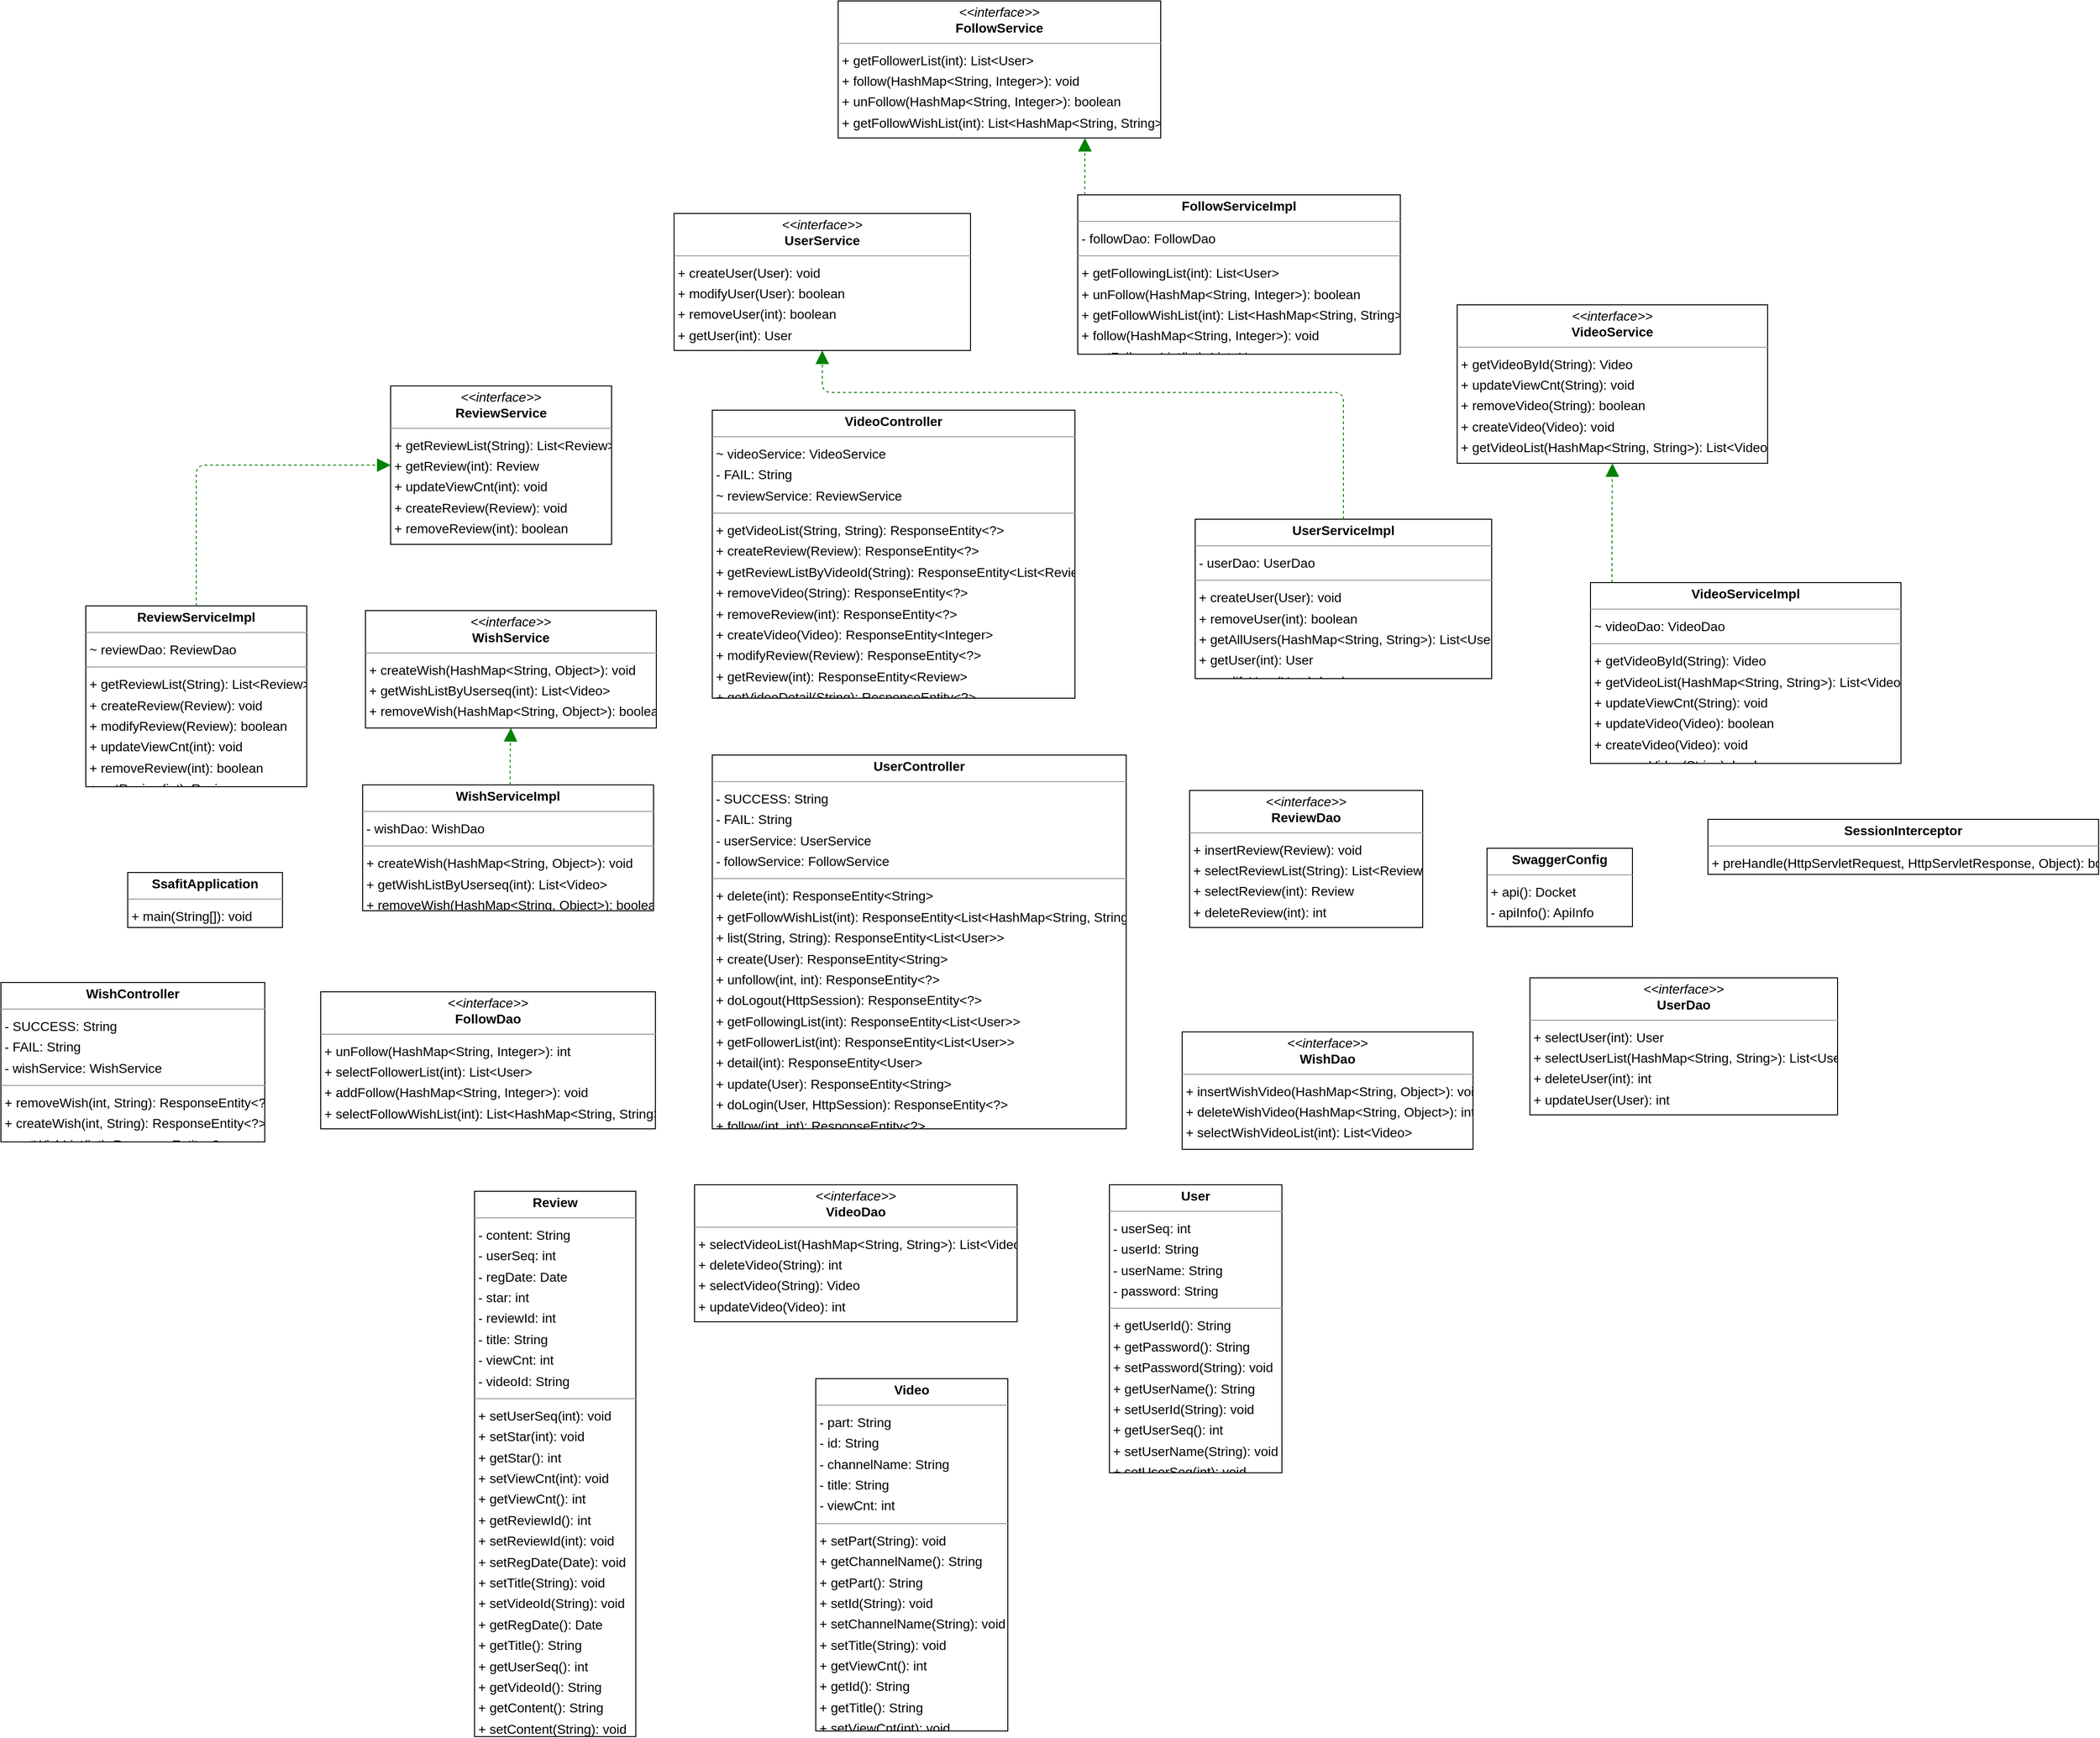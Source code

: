 <mxGraphModel dx="0" dy="0" grid="1" gridSize="10" guides="1" tooltips="1" connect="1" arrows="1" fold="1" page="0" pageScale="1" background="none" math="0" shadow="0">
  <root>
    <mxCell id="0" />
    <mxCell id="1" parent="0" />
    <mxCell id="node0" parent="1" vertex="1" value="&lt;p style=&quot;margin:0px;margin-top:4px;text-align:center;&quot;&gt;&lt;i&gt;&amp;lt;&amp;lt;interface&amp;gt;&amp;gt;&lt;/i&gt;&lt;br/&gt;&lt;b&gt;FollowDao&lt;/b&gt;&lt;/p&gt;&lt;hr size=&quot;1&quot;/&gt;&lt;p style=&quot;margin:0 0 0 4px;line-height:1.6;&quot;&gt;+ unFollow(HashMap&amp;lt;String, Integer&amp;gt;): int&lt;br/&gt;+ selectFollowerList(int): List&amp;lt;User&amp;gt;&lt;br/&gt;+ addFollow(HashMap&amp;lt;String, Integer&amp;gt;): void&lt;br/&gt;+ selectFollowWishList(int): List&amp;lt;HashMap&amp;lt;String, String&amp;gt;&amp;gt;&lt;br/&gt;+ selectFollowingList(int): List&amp;lt;User&amp;gt;&lt;/p&gt;" style="verticalAlign=top;align=left;overflow=fill;fontSize=14;fontFamily=Helvetica;html=1;rounded=0;shadow=0;comic=0;labelBackgroundColor=none;strokeWidth=1;">
      <mxGeometry x="257" y="1048" width="359" height="147" as="geometry" />
    </mxCell>
    <mxCell id="node23" parent="1" vertex="1" value="&lt;p style=&quot;margin:0px;margin-top:4px;text-align:center;&quot;&gt;&lt;i&gt;&amp;lt;&amp;lt;interface&amp;gt;&amp;gt;&lt;/i&gt;&lt;br/&gt;&lt;b&gt;FollowService&lt;/b&gt;&lt;/p&gt;&lt;hr size=&quot;1&quot;/&gt;&lt;p style=&quot;margin:0 0 0 4px;line-height:1.6;&quot;&gt;+ getFollowerList(int): List&amp;lt;User&amp;gt;&lt;br/&gt;+ follow(HashMap&amp;lt;String, Integer&amp;gt;): void&lt;br/&gt;+ unFollow(HashMap&amp;lt;String, Integer&amp;gt;): boolean&lt;br/&gt;+ getFollowWishList(int): List&amp;lt;HashMap&amp;lt;String, String&amp;gt;&amp;gt;&lt;br/&gt;+ getFollowingList(int): List&amp;lt;User&amp;gt;&lt;/p&gt;" style="verticalAlign=top;align=left;overflow=fill;fontSize=14;fontFamily=Helvetica;html=1;rounded=0;shadow=0;comic=0;labelBackgroundColor=none;strokeWidth=1;">
      <mxGeometry x="812" y="-15" width="346" height="147" as="geometry" />
    </mxCell>
    <mxCell id="node5" parent="1" vertex="1" value="&lt;p style=&quot;margin:0px;margin-top:4px;text-align:center;&quot;&gt;&lt;b&gt;FollowServiceImpl&lt;/b&gt;&lt;/p&gt;&lt;hr size=&quot;1&quot;/&gt;&lt;p style=&quot;margin:0 0 0 4px;line-height:1.6;&quot;&gt;- followDao: FollowDao&lt;/p&gt;&lt;hr size=&quot;1&quot;/&gt;&lt;p style=&quot;margin:0 0 0 4px;line-height:1.6;&quot;&gt;+ getFollowingList(int): List&amp;lt;User&amp;gt;&lt;br/&gt;+ unFollow(HashMap&amp;lt;String, Integer&amp;gt;): boolean&lt;br/&gt;+ getFollowWishList(int): List&amp;lt;HashMap&amp;lt;String, String&amp;gt;&amp;gt;&lt;br/&gt;+ follow(HashMap&amp;lt;String, Integer&amp;gt;): void&lt;br/&gt;+ getFollowerList(int): List&amp;lt;User&amp;gt;&lt;/p&gt;" style="verticalAlign=top;align=left;overflow=fill;fontSize=14;fontFamily=Helvetica;html=1;rounded=0;shadow=0;comic=0;labelBackgroundColor=none;strokeWidth=1;">
      <mxGeometry x="1069" y="193" width="346" height="171" as="geometry" />
    </mxCell>
    <mxCell id="node14" parent="1" vertex="1" value="&lt;p style=&quot;margin:0px;margin-top:4px;text-align:center;&quot;&gt;&lt;b&gt;Review&lt;/b&gt;&lt;/p&gt;&lt;hr size=&quot;1&quot;/&gt;&lt;p style=&quot;margin:0 0 0 4px;line-height:1.6;&quot;&gt;- content: String&lt;br/&gt;- userSeq: int&lt;br/&gt;- regDate: Date&lt;br/&gt;- star: int&lt;br/&gt;- reviewId: int&lt;br/&gt;- title: String&lt;br/&gt;- viewCnt: int&lt;br/&gt;- videoId: String&lt;/p&gt;&lt;hr size=&quot;1&quot;/&gt;&lt;p style=&quot;margin:0 0 0 4px;line-height:1.6;&quot;&gt;+ setUserSeq(int): void&lt;br/&gt;+ setStar(int): void&lt;br/&gt;+ getStar(): int&lt;br/&gt;+ setViewCnt(int): void&lt;br/&gt;+ getViewCnt(): int&lt;br/&gt;+ getReviewId(): int&lt;br/&gt;+ setReviewId(int): void&lt;br/&gt;+ setRegDate(Date): void&lt;br/&gt;+ setTitle(String): void&lt;br/&gt;+ setVideoId(String): void&lt;br/&gt;+ getRegDate(): Date&lt;br/&gt;+ getTitle(): String&lt;br/&gt;+ getUserSeq(): int&lt;br/&gt;+ getVideoId(): String&lt;br/&gt;+ getContent(): String&lt;br/&gt;+ setContent(String): void&lt;/p&gt;" style="verticalAlign=top;align=left;overflow=fill;fontSize=14;fontFamily=Helvetica;html=1;rounded=0;shadow=0;comic=0;labelBackgroundColor=none;strokeWidth=1;">
      <mxGeometry x="422" y="1262" width="173" height="585" as="geometry" />
    </mxCell>
    <mxCell id="node6" parent="1" vertex="1" value="&lt;p style=&quot;margin:0px;margin-top:4px;text-align:center;&quot;&gt;&lt;i&gt;&amp;lt;&amp;lt;interface&amp;gt;&amp;gt;&lt;/i&gt;&lt;br/&gt;&lt;b&gt;ReviewDao&lt;/b&gt;&lt;/p&gt;&lt;hr size=&quot;1&quot;/&gt;&lt;p style=&quot;margin:0 0 0 4px;line-height:1.6;&quot;&gt;+ insertReview(Review): void&lt;br/&gt;+ selectReviewList(String): List&amp;lt;Review&amp;gt;&lt;br/&gt;+ selectReview(int): Review&lt;br/&gt;+ deleteReview(int): int&lt;br/&gt;+ updateReview(Review): int&lt;/p&gt;" style="verticalAlign=top;align=left;overflow=fill;fontSize=14;fontFamily=Helvetica;html=1;rounded=0;shadow=0;comic=0;labelBackgroundColor=none;strokeWidth=1;">
      <mxGeometry x="1189" y="832" width="250" height="147" as="geometry" />
    </mxCell>
    <mxCell id="node9" parent="1" vertex="1" value="&lt;p style=&quot;margin:0px;margin-top:4px;text-align:center;&quot;&gt;&lt;i&gt;&amp;lt;&amp;lt;interface&amp;gt;&amp;gt;&lt;/i&gt;&lt;br/&gt;&lt;b&gt;ReviewService&lt;/b&gt;&lt;/p&gt;&lt;hr size=&quot;1&quot;/&gt;&lt;p style=&quot;margin:0 0 0 4px;line-height:1.6;&quot;&gt;+ getReviewList(String): List&amp;lt;Review&amp;gt;&lt;br/&gt;+ getReview(int): Review&lt;br/&gt;+ updateViewCnt(int): void&lt;br/&gt;+ createReview(Review): void&lt;br/&gt;+ removeReview(int): boolean&lt;br/&gt;+ modifyReview(Review): boolean&lt;/p&gt;" style="verticalAlign=top;align=left;overflow=fill;fontSize=14;fontFamily=Helvetica;html=1;rounded=0;shadow=0;comic=0;labelBackgroundColor=none;strokeWidth=1;">
      <mxGeometry x="332" y="398" width="237" height="170" as="geometry" />
    </mxCell>
    <mxCell id="node21" parent="1" vertex="1" value="&lt;p style=&quot;margin:0px;margin-top:4px;text-align:center;&quot;&gt;&lt;b&gt;ReviewServiceImpl&lt;/b&gt;&lt;/p&gt;&lt;hr size=&quot;1&quot;/&gt;&lt;p style=&quot;margin:0 0 0 4px;line-height:1.6;&quot;&gt;~ reviewDao: ReviewDao&lt;/p&gt;&lt;hr size=&quot;1&quot;/&gt;&lt;p style=&quot;margin:0 0 0 4px;line-height:1.6;&quot;&gt;+ getReviewList(String): List&amp;lt;Review&amp;gt;&lt;br/&gt;+ createReview(Review): void&lt;br/&gt;+ modifyReview(Review): boolean&lt;br/&gt;+ updateViewCnt(int): void&lt;br/&gt;+ removeReview(int): boolean&lt;br/&gt;+ getReview(int): Review&lt;/p&gt;" style="verticalAlign=top;align=left;overflow=fill;fontSize=14;fontFamily=Helvetica;html=1;rounded=0;shadow=0;comic=0;labelBackgroundColor=none;strokeWidth=1;">
      <mxGeometry x="5" y="634" width="237" height="194" as="geometry" />
    </mxCell>
    <mxCell id="node2" parent="1" vertex="1" value="&lt;p style=&quot;margin:0px;margin-top:4px;text-align:center;&quot;&gt;&lt;b&gt;SessionInterceptor&lt;/b&gt;&lt;/p&gt;&lt;hr size=&quot;1&quot;/&gt;&lt;p style=&quot;margin:0 0 0 4px;line-height:1.6;&quot;&gt;+ preHandle(HttpServletRequest, HttpServletResponse, Object): boolean&lt;/p&gt;" style="verticalAlign=top;align=left;overflow=fill;fontSize=14;fontFamily=Helvetica;html=1;rounded=0;shadow=0;comic=0;labelBackgroundColor=none;strokeWidth=1;">
      <mxGeometry x="1745" y="863" width="419" height="59" as="geometry" />
    </mxCell>
    <mxCell id="node18" parent="1" vertex="1" value="&lt;p style=&quot;margin:0px;margin-top:4px;text-align:center;&quot;&gt;&lt;b&gt;SsafitApplication&lt;/b&gt;&lt;/p&gt;&lt;hr size=&quot;1&quot;/&gt;&lt;p style=&quot;margin:0 0 0 4px;line-height:1.6;&quot;&gt;+ main(String[]): void&lt;/p&gt;" style="verticalAlign=top;align=left;overflow=fill;fontSize=14;fontFamily=Helvetica;html=1;rounded=0;shadow=0;comic=0;labelBackgroundColor=none;strokeWidth=1;">
      <mxGeometry x="50" y="920" width="166" height="59" as="geometry" />
    </mxCell>
    <mxCell id="node12" parent="1" vertex="1" value="&lt;p style=&quot;margin:0px;margin-top:4px;text-align:center;&quot;&gt;&lt;b&gt;SwaggerConfig&lt;/b&gt;&lt;/p&gt;&lt;hr size=&quot;1&quot;/&gt;&lt;p style=&quot;margin:0 0 0 4px;line-height:1.6;&quot;&gt;+ api(): Docket&lt;br/&gt;- apiInfo(): ApiInfo&lt;/p&gt;" style="verticalAlign=top;align=left;overflow=fill;fontSize=14;fontFamily=Helvetica;html=1;rounded=0;shadow=0;comic=0;labelBackgroundColor=none;strokeWidth=1;">
      <mxGeometry x="1508" y="894" width="156" height="84" as="geometry" />
    </mxCell>
    <mxCell id="node19" parent="1" vertex="1" value="&lt;p style=&quot;margin:0px;margin-top:4px;text-align:center;&quot;&gt;&lt;b&gt;User&lt;/b&gt;&lt;/p&gt;&lt;hr size=&quot;1&quot;/&gt;&lt;p style=&quot;margin:0 0 0 4px;line-height:1.6;&quot;&gt;- userSeq: int&lt;br/&gt;- userId: String&lt;br/&gt;- userName: String&lt;br/&gt;- password: String&lt;/p&gt;&lt;hr size=&quot;1&quot;/&gt;&lt;p style=&quot;margin:0 0 0 4px;line-height:1.6;&quot;&gt;+ getUserId(): String&lt;br/&gt;+ getPassword(): String&lt;br/&gt;+ setPassword(String): void&lt;br/&gt;+ getUserName(): String&lt;br/&gt;+ setUserId(String): void&lt;br/&gt;+ getUserSeq(): int&lt;br/&gt;+ setUserName(String): void&lt;br/&gt;+ setUserSeq(int): void&lt;/p&gt;" style="verticalAlign=top;align=left;overflow=fill;fontSize=14;fontFamily=Helvetica;html=1;rounded=0;shadow=0;comic=0;labelBackgroundColor=none;strokeWidth=1;">
      <mxGeometry x="1103" y="1255" width="185" height="309" as="geometry" />
    </mxCell>
    <mxCell id="node22" parent="1" vertex="1" value="&lt;p style=&quot;margin:0px;margin-top:4px;text-align:center;&quot;&gt;&lt;b&gt;UserController&lt;/b&gt;&lt;/p&gt;&lt;hr size=&quot;1&quot;/&gt;&lt;p style=&quot;margin:0 0 0 4px;line-height:1.6;&quot;&gt;- SUCCESS: String&lt;br/&gt;- FAIL: String&lt;br/&gt;- userService: UserService&lt;br/&gt;- followService: FollowService&lt;/p&gt;&lt;hr size=&quot;1&quot;/&gt;&lt;p style=&quot;margin:0 0 0 4px;line-height:1.6;&quot;&gt;+ delete(int): ResponseEntity&amp;lt;String&amp;gt;&lt;br/&gt;+ getFollowWishList(int): ResponseEntity&amp;lt;List&amp;lt;HashMap&amp;lt;String, String&amp;gt;&amp;gt;&amp;gt;&lt;br/&gt;+ list(String, String): ResponseEntity&amp;lt;List&amp;lt;User&amp;gt;&amp;gt;&lt;br/&gt;+ create(User): ResponseEntity&amp;lt;String&amp;gt;&lt;br/&gt;+ unfollow(int, int): ResponseEntity&amp;lt;?&amp;gt;&lt;br/&gt;+ doLogout(HttpSession): ResponseEntity&amp;lt;?&amp;gt;&lt;br/&gt;+ getFollowingList(int): ResponseEntity&amp;lt;List&amp;lt;User&amp;gt;&amp;gt;&lt;br/&gt;+ getFollowerList(int): ResponseEntity&amp;lt;List&amp;lt;User&amp;gt;&amp;gt;&lt;br/&gt;+ detail(int): ResponseEntity&amp;lt;User&amp;gt;&lt;br/&gt;+ update(User): ResponseEntity&amp;lt;String&amp;gt;&lt;br/&gt;+ doLogin(User, HttpSession): ResponseEntity&amp;lt;?&amp;gt;&lt;br/&gt;+ follow(int, int): ResponseEntity&amp;lt;?&amp;gt;&lt;/p&gt;" style="verticalAlign=top;align=left;overflow=fill;fontSize=14;fontFamily=Helvetica;html=1;rounded=0;shadow=0;comic=0;labelBackgroundColor=none;strokeWidth=1;">
      <mxGeometry x="677" y="794" width="444" height="401" as="geometry" />
    </mxCell>
    <mxCell id="node17" parent="1" vertex="1" value="&lt;p style=&quot;margin:0px;margin-top:4px;text-align:center;&quot;&gt;&lt;i&gt;&amp;lt;&amp;lt;interface&amp;gt;&amp;gt;&lt;/i&gt;&lt;br/&gt;&lt;b&gt;UserDao&lt;/b&gt;&lt;/p&gt;&lt;hr size=&quot;1&quot;/&gt;&lt;p style=&quot;margin:0 0 0 4px;line-height:1.6;&quot;&gt;+ selectUser(int): User&lt;br/&gt;+ selectUserList(HashMap&amp;lt;String, String&amp;gt;): List&amp;lt;User&amp;gt;&lt;br/&gt;+ deleteUser(int): int&lt;br/&gt;+ updateUser(User): int&lt;br/&gt;+ insertUser(User): int&lt;/p&gt;" style="verticalAlign=top;align=left;overflow=fill;fontSize=14;fontFamily=Helvetica;html=1;rounded=0;shadow=0;comic=0;labelBackgroundColor=none;strokeWidth=1;">
      <mxGeometry x="1554" y="1033" width="330" height="147" as="geometry" />
    </mxCell>
    <mxCell id="node8" parent="1" vertex="1" value="&lt;p style=&quot;margin:0px;margin-top:4px;text-align:center;&quot;&gt;&lt;i&gt;&amp;lt;&amp;lt;interface&amp;gt;&amp;gt;&lt;/i&gt;&lt;br/&gt;&lt;b&gt;UserService&lt;/b&gt;&lt;/p&gt;&lt;hr size=&quot;1&quot;/&gt;&lt;p style=&quot;margin:0 0 0 4px;line-height:1.6;&quot;&gt;+ createUser(User): void&lt;br/&gt;+ modifyUser(User): boolean&lt;br/&gt;+ removeUser(int): boolean&lt;br/&gt;+ getUser(int): User&lt;br/&gt;+ getAllUsers(HashMap&amp;lt;String, String&amp;gt;): List&amp;lt;User&amp;gt;&lt;/p&gt;" style="verticalAlign=top;align=left;overflow=fill;fontSize=14;fontFamily=Helvetica;html=1;rounded=0;shadow=0;comic=0;labelBackgroundColor=none;strokeWidth=1;">
      <mxGeometry x="636" y="213" width="318" height="147" as="geometry" />
    </mxCell>
    <mxCell id="node1" parent="1" vertex="1" value="&lt;p style=&quot;margin:0px;margin-top:4px;text-align:center;&quot;&gt;&lt;b&gt;UserServiceImpl&lt;/b&gt;&lt;/p&gt;&lt;hr size=&quot;1&quot;/&gt;&lt;p style=&quot;margin:0 0 0 4px;line-height:1.6;&quot;&gt;- userDao: UserDao&lt;/p&gt;&lt;hr size=&quot;1&quot;/&gt;&lt;p style=&quot;margin:0 0 0 4px;line-height:1.6;&quot;&gt;+ createUser(User): void&lt;br/&gt;+ removeUser(int): boolean&lt;br/&gt;+ getAllUsers(HashMap&amp;lt;String, String&amp;gt;): List&amp;lt;User&amp;gt;&lt;br/&gt;+ getUser(int): User&lt;br/&gt;+ modifyUser(User): boolean&lt;/p&gt;" style="verticalAlign=top;align=left;overflow=fill;fontSize=14;fontFamily=Helvetica;html=1;rounded=0;shadow=0;comic=0;labelBackgroundColor=none;strokeWidth=1;">
      <mxGeometry x="1195" y="541" width="318" height="171" as="geometry" />
    </mxCell>
    <mxCell id="node11" parent="1" vertex="1" value="&lt;p style=&quot;margin:0px;margin-top:4px;text-align:center;&quot;&gt;&lt;b&gt;Video&lt;/b&gt;&lt;/p&gt;&lt;hr size=&quot;1&quot;/&gt;&lt;p style=&quot;margin:0 0 0 4px;line-height:1.6;&quot;&gt;- part: String&lt;br/&gt;- id: String&lt;br/&gt;- channelName: String&lt;br/&gt;- title: String&lt;br/&gt;- viewCnt: int&lt;/p&gt;&lt;hr size=&quot;1&quot;/&gt;&lt;p style=&quot;margin:0 0 0 4px;line-height:1.6;&quot;&gt;+ setPart(String): void&lt;br/&gt;+ getChannelName(): String&lt;br/&gt;+ getPart(): String&lt;br/&gt;+ setId(String): void&lt;br/&gt;+ setChannelName(String): void&lt;br/&gt;+ setTitle(String): void&lt;br/&gt;+ getViewCnt(): int&lt;br/&gt;+ getId(): String&lt;br/&gt;+ getTitle(): String&lt;br/&gt;+ setViewCnt(int): void&lt;/p&gt;" style="verticalAlign=top;align=left;overflow=fill;fontSize=14;fontFamily=Helvetica;html=1;rounded=0;shadow=0;comic=0;labelBackgroundColor=none;strokeWidth=1;">
      <mxGeometry x="788" y="1463" width="206" height="378" as="geometry" />
    </mxCell>
    <mxCell id="node20" parent="1" vertex="1" value="&lt;p style=&quot;margin:0px;margin-top:4px;text-align:center;&quot;&gt;&lt;b&gt;VideoController&lt;/b&gt;&lt;/p&gt;&lt;hr size=&quot;1&quot;/&gt;&lt;p style=&quot;margin:0 0 0 4px;line-height:1.6;&quot;&gt;~ videoService: VideoService&lt;br/&gt;- FAIL: String&lt;br/&gt;~ reviewService: ReviewService&lt;/p&gt;&lt;hr size=&quot;1&quot;/&gt;&lt;p style=&quot;margin:0 0 0 4px;line-height:1.6;&quot;&gt;+ getVideoList(String, String): ResponseEntity&amp;lt;?&amp;gt;&lt;br/&gt;+ createReview(Review): ResponseEntity&amp;lt;?&amp;gt;&lt;br/&gt;+ getReviewListByVideoId(String): ResponseEntity&amp;lt;List&amp;lt;Review&amp;gt;&amp;gt;&lt;br/&gt;+ removeVideo(String): ResponseEntity&amp;lt;?&amp;gt;&lt;br/&gt;+ removeReview(int): ResponseEntity&amp;lt;?&amp;gt;&lt;br/&gt;+ createVideo(Video): ResponseEntity&amp;lt;Integer&amp;gt;&lt;br/&gt;+ modifyReview(Review): ResponseEntity&amp;lt;?&amp;gt;&lt;br/&gt;+ getReview(int): ResponseEntity&amp;lt;Review&amp;gt;&lt;br/&gt;+ getVideoDetail(String): ResponseEntity&amp;lt;?&amp;gt;&lt;/p&gt;" style="verticalAlign=top;align=left;overflow=fill;fontSize=14;fontFamily=Helvetica;html=1;rounded=0;shadow=0;comic=0;labelBackgroundColor=none;strokeWidth=1;">
      <mxGeometry x="677" y="424" width="389" height="309" as="geometry" />
    </mxCell>
    <mxCell id="node13" parent="1" vertex="1" value="&lt;p style=&quot;margin:0px;margin-top:4px;text-align:center;&quot;&gt;&lt;i&gt;&amp;lt;&amp;lt;interface&amp;gt;&amp;gt;&lt;/i&gt;&lt;br/&gt;&lt;b&gt;VideoDao&lt;/b&gt;&lt;/p&gt;&lt;hr size=&quot;1&quot;/&gt;&lt;p style=&quot;margin:0 0 0 4px;line-height:1.6;&quot;&gt;+ selectVideoList(HashMap&amp;lt;String, String&amp;gt;): List&amp;lt;Video&amp;gt;&lt;br/&gt;+ deleteVideo(String): int&lt;br/&gt;+ selectVideo(String): Video&lt;br/&gt;+ updateVideo(Video): int&lt;br/&gt;+ insertVideo(Video): int&lt;/p&gt;" style="verticalAlign=top;align=left;overflow=fill;fontSize=14;fontFamily=Helvetica;html=1;rounded=0;shadow=0;comic=0;labelBackgroundColor=none;strokeWidth=1;">
      <mxGeometry x="658" y="1255" width="346" height="147" as="geometry" />
    </mxCell>
    <mxCell id="node3" parent="1" vertex="1" value="&lt;p style=&quot;margin:0px;margin-top:4px;text-align:center;&quot;&gt;&lt;i&gt;&amp;lt;&amp;lt;interface&amp;gt;&amp;gt;&lt;/i&gt;&lt;br/&gt;&lt;b&gt;VideoService&lt;/b&gt;&lt;/p&gt;&lt;hr size=&quot;1&quot;/&gt;&lt;p style=&quot;margin:0 0 0 4px;line-height:1.6;&quot;&gt;+ getVideoById(String): Video&lt;br/&gt;+ updateViewCnt(String): void&lt;br/&gt;+ removeVideo(String): boolean&lt;br/&gt;+ createVideo(Video): void&lt;br/&gt;+ getVideoList(HashMap&amp;lt;String, String&amp;gt;): List&amp;lt;Video&amp;gt;&lt;br/&gt;+ updateVideo(Video): boolean&lt;/p&gt;" style="verticalAlign=top;align=left;overflow=fill;fontSize=14;fontFamily=Helvetica;html=1;rounded=0;shadow=0;comic=0;labelBackgroundColor=none;strokeWidth=1;">
      <mxGeometry x="1476" y="311" width="333" height="170" as="geometry" />
    </mxCell>
    <mxCell id="node4" parent="1" vertex="1" value="&lt;p style=&quot;margin:0px;margin-top:4px;text-align:center;&quot;&gt;&lt;b&gt;VideoServiceImpl&lt;/b&gt;&lt;/p&gt;&lt;hr size=&quot;1&quot;/&gt;&lt;p style=&quot;margin:0 0 0 4px;line-height:1.6;&quot;&gt;~ videoDao: VideoDao&lt;/p&gt;&lt;hr size=&quot;1&quot;/&gt;&lt;p style=&quot;margin:0 0 0 4px;line-height:1.6;&quot;&gt;+ getVideoById(String): Video&lt;br/&gt;+ getVideoList(HashMap&amp;lt;String, String&amp;gt;): List&amp;lt;Video&amp;gt;&lt;br/&gt;+ updateViewCnt(String): void&lt;br/&gt;+ updateVideo(Video): boolean&lt;br/&gt;+ createVideo(Video): void&lt;br/&gt;+ removeVideo(String): boolean&lt;/p&gt;" style="verticalAlign=top;align=left;overflow=fill;fontSize=14;fontFamily=Helvetica;html=1;rounded=0;shadow=0;comic=0;labelBackgroundColor=none;strokeWidth=1;">
      <mxGeometry x="1619" y="609" width="333" height="194" as="geometry" />
    </mxCell>
    <mxCell id="node16" parent="1" vertex="1" value="&lt;p style=&quot;margin:0px;margin-top:4px;text-align:center;&quot;&gt;&lt;b&gt;WishController&lt;/b&gt;&lt;/p&gt;&lt;hr size=&quot;1&quot;/&gt;&lt;p style=&quot;margin:0 0 0 4px;line-height:1.6;&quot;&gt;- SUCCESS: String&lt;br/&gt;- FAIL: String&lt;br/&gt;- wishService: WishService&lt;/p&gt;&lt;hr size=&quot;1&quot;/&gt;&lt;p style=&quot;margin:0 0 0 4px;line-height:1.6;&quot;&gt;+ removeWish(int, String): ResponseEntity&amp;lt;?&amp;gt;&lt;br/&gt;+ createWish(int, String): ResponseEntity&amp;lt;?&amp;gt;&lt;br/&gt;+ getWishList(int): ResponseEntity&amp;lt;?&amp;gt;&lt;/p&gt;" style="verticalAlign=top;align=left;overflow=fill;fontSize=14;fontFamily=Helvetica;html=1;rounded=0;shadow=0;comic=0;labelBackgroundColor=none;strokeWidth=1;">
      <mxGeometry x="-86" y="1038" width="283" height="171" as="geometry" />
    </mxCell>
    <mxCell id="node10" parent="1" vertex="1" value="&lt;p style=&quot;margin:0px;margin-top:4px;text-align:center;&quot;&gt;&lt;i&gt;&amp;lt;&amp;lt;interface&amp;gt;&amp;gt;&lt;/i&gt;&lt;br/&gt;&lt;b&gt;WishDao&lt;/b&gt;&lt;/p&gt;&lt;hr size=&quot;1&quot;/&gt;&lt;p style=&quot;margin:0 0 0 4px;line-height:1.6;&quot;&gt;+ insertWishVideo(HashMap&amp;lt;String, Object&amp;gt;): void&lt;br/&gt;+ deleteWishVideo(HashMap&amp;lt;String, Object&amp;gt;): int&lt;br/&gt;+ selectWishVideoList(int): List&amp;lt;Video&amp;gt;&lt;/p&gt;" style="verticalAlign=top;align=left;overflow=fill;fontSize=14;fontFamily=Helvetica;html=1;rounded=0;shadow=0;comic=0;labelBackgroundColor=none;strokeWidth=1;">
      <mxGeometry x="1181" y="1091" width="312" height="126" as="geometry" />
    </mxCell>
    <mxCell id="node15" parent="1" vertex="1" value="&lt;p style=&quot;margin:0px;margin-top:4px;text-align:center;&quot;&gt;&lt;i&gt;&amp;lt;&amp;lt;interface&amp;gt;&amp;gt;&lt;/i&gt;&lt;br/&gt;&lt;b&gt;WishService&lt;/b&gt;&lt;/p&gt;&lt;hr size=&quot;1&quot;/&gt;&lt;p style=&quot;margin:0 0 0 4px;line-height:1.6;&quot;&gt;+ createWish(HashMap&amp;lt;String, Object&amp;gt;): void&lt;br/&gt;+ getWishListByUserseq(int): List&amp;lt;Video&amp;gt;&lt;br/&gt;+ removeWish(HashMap&amp;lt;String, Object&amp;gt;): boolean&lt;/p&gt;" style="verticalAlign=top;align=left;overflow=fill;fontSize=14;fontFamily=Helvetica;html=1;rounded=0;shadow=0;comic=0;labelBackgroundColor=none;strokeWidth=1;">
      <mxGeometry x="305" y="639" width="312" height="126" as="geometry" />
    </mxCell>
    <mxCell id="node7" parent="1" vertex="1" value="&lt;p style=&quot;margin:0px;margin-top:4px;text-align:center;&quot;&gt;&lt;b&gt;WishServiceImpl&lt;/b&gt;&lt;/p&gt;&lt;hr size=&quot;1&quot;/&gt;&lt;p style=&quot;margin:0 0 0 4px;line-height:1.6;&quot;&gt;- wishDao: WishDao&lt;/p&gt;&lt;hr size=&quot;1&quot;/&gt;&lt;p style=&quot;margin:0 0 0 4px;line-height:1.6;&quot;&gt;+ createWish(HashMap&amp;lt;String, Object&amp;gt;): void&lt;br/&gt;+ getWishListByUserseq(int): List&amp;lt;Video&amp;gt;&lt;br/&gt;+ removeWish(HashMap&amp;lt;String, Object&amp;gt;): boolean&lt;/p&gt;" style="verticalAlign=top;align=left;overflow=fill;fontSize=14;fontFamily=Helvetica;html=1;rounded=0;shadow=0;comic=0;labelBackgroundColor=none;strokeWidth=1;">
      <mxGeometry x="302" y="826" width="312" height="135" as="geometry" />
    </mxCell>
    <mxCell id="edge0" edge="1" value="" parent="1" source="node5" target="node23" style="html=1;rounded=1;edgeStyle=orthogonalEdgeStyle;dashed=1;startArrow=none;endArrow=block;endSize=12;strokeColor=#008200;exitX=0.022;exitY=0.000;exitDx=0;exitDy=0;entryX=0.765;entryY=1.000;entryDx=0;entryDy=0;">
      <mxGeometry width="50" height="50" relative="1" as="geometry">
        <Array as="points" />
      </mxGeometry>
    </mxCell>
    <mxCell id="edge2" edge="1" value="" parent="1" source="node21" target="node9" style="html=1;rounded=1;edgeStyle=orthogonalEdgeStyle;dashed=1;startArrow=none;endArrow=block;endSize=12;strokeColor=#008200;exitX=0.500;exitY=0.000;exitDx=0;exitDy=0;entryX=0.000;entryY=0.500;entryDx=0;entryDy=0;">
      <mxGeometry width="50" height="50" relative="1" as="geometry">
        <Array as="points">
          <mxPoint x="123" y="483" />
        </Array>
      </mxGeometry>
    </mxCell>
    <mxCell id="edge3" edge="1" value="" parent="1" source="node1" target="node8" style="html=1;rounded=1;edgeStyle=orthogonalEdgeStyle;dashed=1;startArrow=none;endArrow=block;endSize=12;strokeColor=#008200;exitX=0.500;exitY=0.000;exitDx=0;exitDy=0;entryX=0.500;entryY=1.000;entryDx=0;entryDy=0;">
      <mxGeometry width="50" height="50" relative="1" as="geometry">
        <Array as="points">
          <mxPoint x="1354" y="405" />
          <mxPoint x="795" y="405" />
        </Array>
      </mxGeometry>
    </mxCell>
    <mxCell id="edge4" edge="1" value="" parent="1" source="node4" target="node3" style="html=1;rounded=1;edgeStyle=orthogonalEdgeStyle;dashed=1;startArrow=none;endArrow=block;endSize=12;strokeColor=#008200;exitX=0.069;exitY=0.000;exitDx=0;exitDy=0;entryX=0.500;entryY=1.000;entryDx=0;entryDy=0;">
      <mxGeometry width="50" height="50" relative="1" as="geometry">
        <Array as="points" />
      </mxGeometry>
    </mxCell>
    <mxCell id="edge1" edge="1" value="" parent="1" source="node7" target="node15" style="html=1;rounded=1;edgeStyle=orthogonalEdgeStyle;dashed=1;startArrow=none;endArrow=block;endSize=12;strokeColor=#008200;exitX=0.507;exitY=0.000;exitDx=0;exitDy=0;entryX=0.500;entryY=1.000;entryDx=0;entryDy=0;">
      <mxGeometry width="50" height="50" relative="1" as="geometry">
        <Array as="points" />
      </mxGeometry>
    </mxCell>
  </root>
</mxGraphModel>